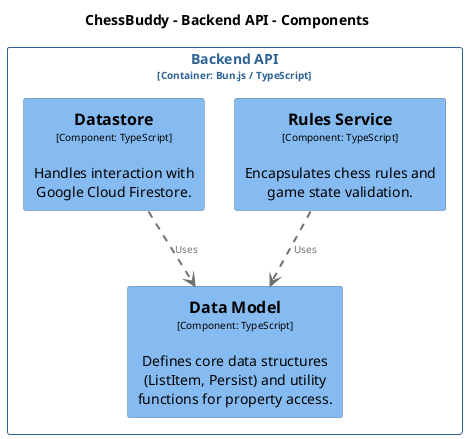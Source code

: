@startuml
set separator none
title ChessBuddy - Backend API - Components

top to bottom direction
skinparam ranksep 60
skinparam nodesep 30

skinparam {
  arrowFontSize 10
  defaultTextAlignment center
  wrapWidth 200
  maxMessageSize 100
}

hide stereotype

skinparam rectangle<<ChessBuddy.BackendAPI.DataModel>> {
  BackgroundColor #85bbf0
  FontColor #000000
  BorderColor #5d82a8
  shadowing false
}
skinparam rectangle<<ChessBuddy.BackendAPI.Datastore>> {
  BackgroundColor #85bbf0
  FontColor #000000
  BorderColor #5d82a8
  shadowing false
}
skinparam rectangle<<ChessBuddy.BackendAPI.RulesService>> {
  BackgroundColor #85bbf0
  FontColor #000000
  BorderColor #5d82a8
  shadowing false
}
skinparam rectangle<<ChessBuddy.BackendAPI>> {
  BorderColor #2e6295
  FontColor #2e6295
  shadowing false
}

rectangle "Backend API\n<size:10>[Container: Bun.js / TypeScript]</size>" <<ChessBuddy.BackendAPI>> {
  rectangle "==Data Model\n<size:10>[Component: TypeScript]</size>\n\nDefines core data structures (ListItem, Persist) and utility functions for property access." <<ChessBuddy.BackendAPI.DataModel>> as ChessBuddy.BackendAPI.DataModel
  rectangle "==Rules Service\n<size:10>[Component: TypeScript]</size>\n\nEncapsulates chess rules and game state validation." <<ChessBuddy.BackendAPI.RulesService>> as ChessBuddy.BackendAPI.RulesService
  rectangle "==Datastore\n<size:10>[Component: TypeScript]</size>\n\nHandles interaction with Google Cloud Firestore." <<ChessBuddy.BackendAPI.Datastore>> as ChessBuddy.BackendAPI.Datastore
}

ChessBuddy.BackendAPI.RulesService .[#707070,thickness=2].> ChessBuddy.BackendAPI.DataModel : "<color:#707070>Uses"
ChessBuddy.BackendAPI.Datastore .[#707070,thickness=2].> ChessBuddy.BackendAPI.DataModel : "<color:#707070>Uses"
@enduml
